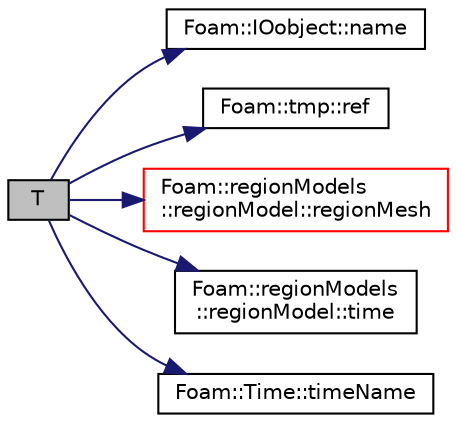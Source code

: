 digraph "T"
{
  bgcolor="transparent";
  edge [fontname="Helvetica",fontsize="10",labelfontname="Helvetica",labelfontsize="10"];
  node [fontname="Helvetica",fontsize="10",shape=record];
  rankdir="LR";
  Node1128 [label="T",height=0.2,width=0.4,color="black", fillcolor="grey75", style="filled", fontcolor="black"];
  Node1128 -> Node1129 [color="midnightblue",fontsize="10",style="solid",fontname="Helvetica"];
  Node1129 [label="Foam::IOobject::name",height=0.2,width=0.4,color="black",URL="$a27249.html#acc80e00a8ac919288fb55bd14cc88bf6",tooltip="Return name. "];
  Node1128 -> Node1130 [color="midnightblue",fontsize="10",style="solid",fontname="Helvetica"];
  Node1130 [label="Foam::tmp::ref",height=0.2,width=0.4,color="black",URL="$a27077.html#aeaf81e641282874cef07f5b808efc83b",tooltip="Return non-const reference or generate a fatal error. "];
  Node1128 -> Node1131 [color="midnightblue",fontsize="10",style="solid",fontname="Helvetica"];
  Node1131 [label="Foam::regionModels\l::regionModel::regionMesh",height=0.2,width=0.4,color="red",URL="$a30073.html#a89a37969c20983ee143c612486ce5313",tooltip="Return the region mesh database. "];
  Node1128 -> Node1183 [color="midnightblue",fontsize="10",style="solid",fontname="Helvetica"];
  Node1183 [label="Foam::regionModels\l::regionModel::time",height=0.2,width=0.4,color="black",URL="$a30073.html#a1ed86245b170b9f651f62650b1827500",tooltip="Return the reference to the time database. "];
  Node1128 -> Node1184 [color="midnightblue",fontsize="10",style="solid",fontname="Helvetica"];
  Node1184 [label="Foam::Time::timeName",height=0.2,width=0.4,color="black",URL="$a27457.html#a5ae6a110de1b22323e19a46943c7f0c1",tooltip="Return time name of given scalar time. "];
}
